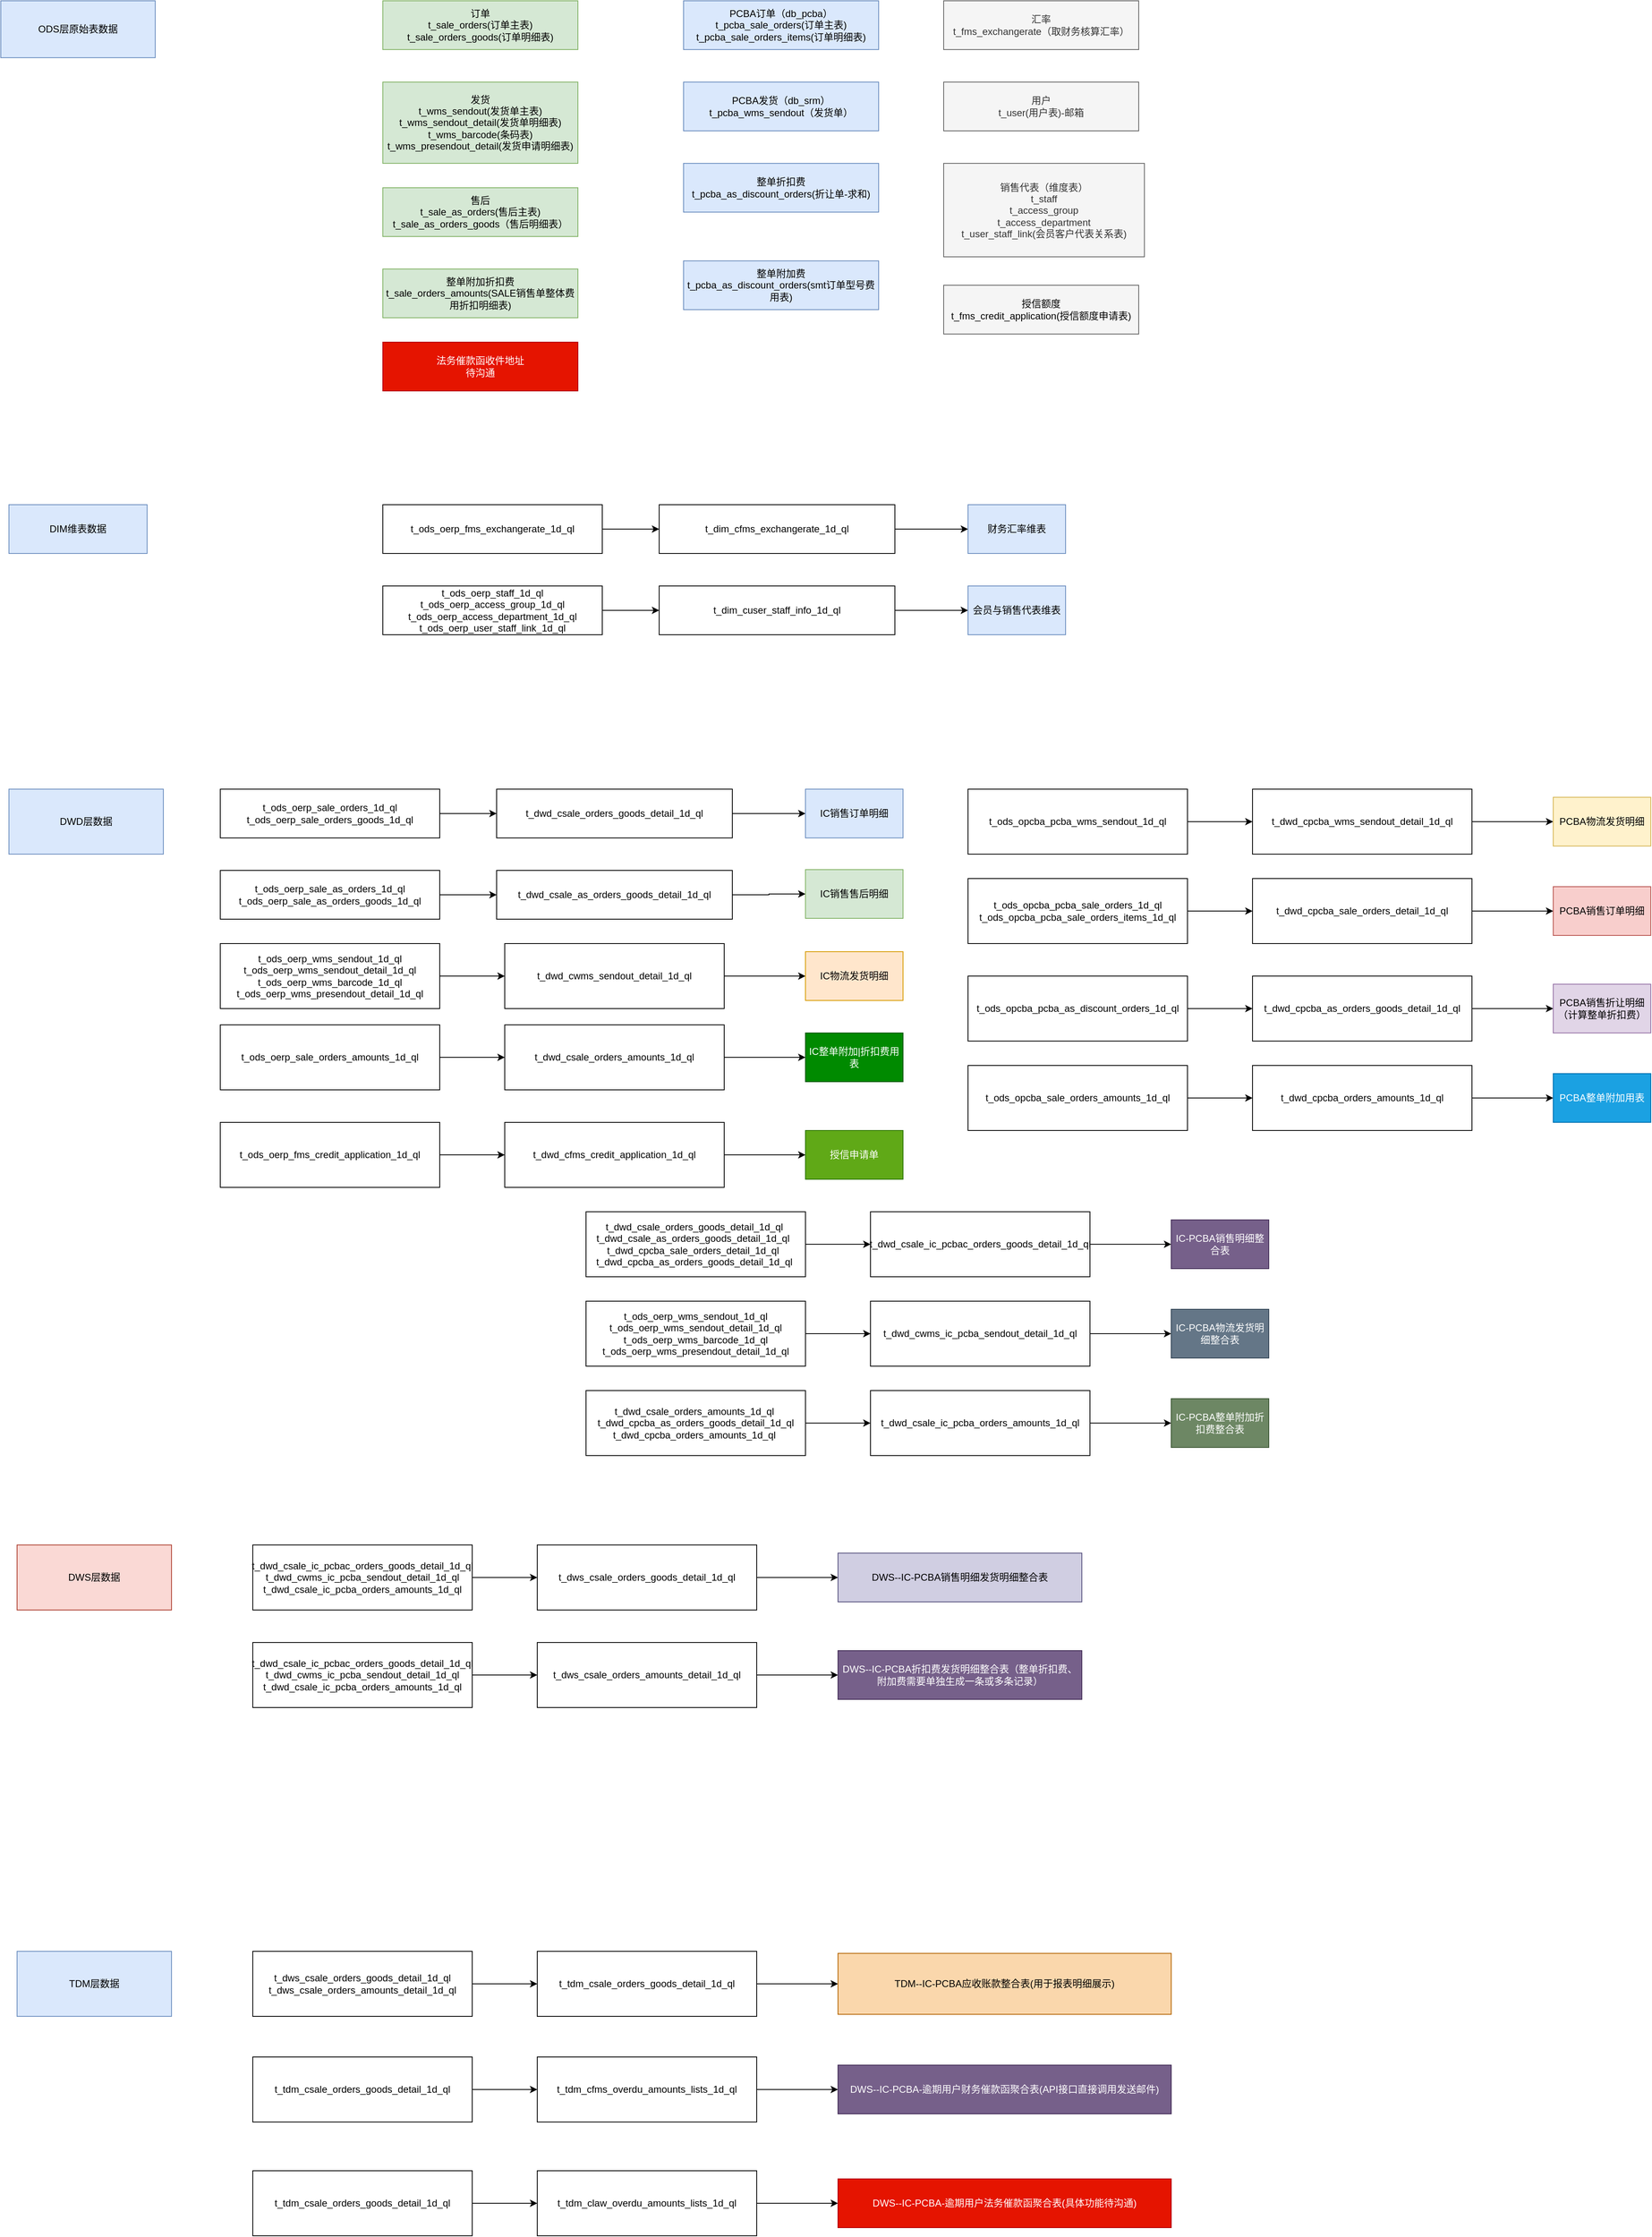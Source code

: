 <mxfile version="14.6.10" type="github">
  <diagram id="EMt0QNAx2J99hczBukC7" name="Page-1">
    <mxGraphModel dx="1907" dy="853" grid="1" gridSize="10" guides="1" tooltips="1" connect="1" arrows="1" fold="1" page="1" pageScale="1" pageWidth="827" pageHeight="1169" math="0" shadow="0">
      <root>
        <mxCell id="0" />
        <mxCell id="1" parent="0" />
        <mxCell id="C3T1x8RPN89TvurakHbP-7" value="订单&lt;br&gt;t_sale_orders(订单主表)&lt;br&gt;t_sale_orders_goods(订单明细表)" style="whiteSpace=wrap;html=1;rounded=0;fillColor=#d5e8d4;strokeColor=#82b366;" vertex="1" parent="1">
          <mxGeometry x="490" y="40" width="240" height="60" as="geometry" />
        </mxCell>
        <mxCell id="C3T1x8RPN89TvurakHbP-11" value="发货&lt;br&gt;t_wms_sendout(发货单主表)&lt;br&gt;t_wms_sendout_detail(发货单明细表)&lt;br&gt;t_wms_barcode(条码表)&lt;br&gt;t_wms_presendout_detail(发货申请明细表)" style="whiteSpace=wrap;html=1;rounded=0;fillColor=#d5e8d4;strokeColor=#82b366;" vertex="1" parent="1">
          <mxGeometry x="490" y="140" width="240" height="100" as="geometry" />
        </mxCell>
        <mxCell id="C3T1x8RPN89TvurakHbP-13" value="售后&lt;br&gt;t_sale_as_orders(售后主表)&lt;br&gt;t_sale_as_orders_goods（售后明细表）" style="whiteSpace=wrap;html=1;rounded=0;fillColor=#d5e8d4;strokeColor=#82b366;" vertex="1" parent="1">
          <mxGeometry x="490" y="270" width="240" height="60" as="geometry" />
        </mxCell>
        <mxCell id="C3T1x8RPN89TvurakHbP-21" value="用户&lt;br&gt;t_user(用户表)-邮箱" style="whiteSpace=wrap;html=1;rounded=0;fillColor=#f5f5f5;strokeColor=#666666;fontColor=#333333;" vertex="1" parent="1">
          <mxGeometry x="1180" y="140" width="240" height="60" as="geometry" />
        </mxCell>
        <mxCell id="C3T1x8RPN89TvurakHbP-23" value="销售代表（维度表）&lt;br&gt;t_staff&lt;br&gt;t_access_group&lt;br&gt;t_access_department&lt;br&gt;t_user_staff_link(会员客户代表关系表)" style="whiteSpace=wrap;html=1;rounded=0;fillColor=#f5f5f5;strokeColor=#666666;fontColor=#333333;" vertex="1" parent="1">
          <mxGeometry x="1180" y="240" width="247" height="115" as="geometry" />
        </mxCell>
        <mxCell id="C3T1x8RPN89TvurakHbP-24" value="汇率&lt;br&gt;t_fms_exchangerate（取财务核算汇率）" style="whiteSpace=wrap;html=1;rounded=0;fillColor=#f5f5f5;strokeColor=#666666;fontColor=#333333;" vertex="1" parent="1">
          <mxGeometry x="1180" y="40" width="240" height="60" as="geometry" />
        </mxCell>
        <mxCell id="C3T1x8RPN89TvurakHbP-39" value="ODS层原始表数据" style="rounded=0;whiteSpace=wrap;html=1;fillColor=#dae8fc;strokeColor=#6c8ebf;" vertex="1" parent="1">
          <mxGeometry x="20" y="40" width="190" height="70" as="geometry" />
        </mxCell>
        <mxCell id="C3T1x8RPN89TvurakHbP-43" value="法务催款函收件地址&lt;br&gt;待沟通" style="whiteSpace=wrap;html=1;rounded=0;fillColor=#e51400;strokeColor=#B20000;fontColor=#ffffff;" vertex="1" parent="1">
          <mxGeometry x="490" y="460" width="240" height="60" as="geometry" />
        </mxCell>
        <mxCell id="C3T1x8RPN89TvurakHbP-44" value="PCBA订单（db_pcba）&lt;br&gt;t_pcba_sale_orders(订单主表)&lt;br&gt;t_pcba_sale_orders_items(订单明细表)" style="whiteSpace=wrap;html=1;rounded=0;fillColor=#dae8fc;strokeColor=#6c8ebf;" vertex="1" parent="1">
          <mxGeometry x="860" y="40" width="240" height="60" as="geometry" />
        </mxCell>
        <mxCell id="C3T1x8RPN89TvurakHbP-45" value="整单折扣费&lt;br&gt;t_pcba_as_discount_orders(折让单-求和)" style="whiteSpace=wrap;html=1;rounded=0;fillColor=#dae8fc;strokeColor=#6c8ebf;" vertex="1" parent="1">
          <mxGeometry x="860" y="240" width="240" height="60" as="geometry" />
        </mxCell>
        <mxCell id="C3T1x8RPN89TvurakHbP-46" value="PCBA发货（db_srm）&lt;br&gt;t_pcba_wms_sendout（发货单）" style="whiteSpace=wrap;html=1;rounded=0;fillColor=#dae8fc;strokeColor=#6c8ebf;" vertex="1" parent="1">
          <mxGeometry x="860" y="140" width="240" height="60" as="geometry" />
        </mxCell>
        <mxCell id="C3T1x8RPN89TvurakHbP-50" value="&lt;span style=&quot;color: rgb(0 , 0 , 0) ; text-align: left&quot;&gt;授信额度&lt;br&gt;&lt;/span&gt;&lt;span style=&quot;color: rgb(0 , 0 , 0) ; text-align: left&quot;&gt;t_fms_credit_application(授信额度申请表)&lt;/span&gt;" style="whiteSpace=wrap;html=1;rounded=0;fillColor=#f5f5f5;strokeColor=#666666;fontColor=#333333;" vertex="1" parent="1">
          <mxGeometry x="1180" y="390" width="240" height="60" as="geometry" />
        </mxCell>
        <mxCell id="C3T1x8RPN89TvurakHbP-52" value="DWD层数据" style="rounded=0;whiteSpace=wrap;html=1;fillColor=#dae8fc;strokeColor=#6c8ebf;" vertex="1" parent="1">
          <mxGeometry x="30" y="1010" width="190" height="80" as="geometry" />
        </mxCell>
        <mxCell id="C3T1x8RPN89TvurakHbP-56" value="&lt;span style=&quot;color: rgb(0 , 0 , 0) ; text-align: left&quot;&gt;整单附加折扣费&lt;br&gt;&lt;/span&gt;&lt;span style=&quot;text-align: left&quot;&gt;&lt;font color=&quot;#000000&quot;&gt;t_sale_orders_amounts(&lt;/font&gt;&lt;/span&gt;&lt;span style=&quot;color: rgb(0 , 0 , 0) ; text-align: left&quot;&gt;SALE销售单整体费用折扣明细表&lt;/span&gt;&lt;span style=&quot;text-align: left&quot;&gt;&lt;font color=&quot;#000000&quot;&gt;)&lt;/font&gt;&lt;/span&gt;" style="whiteSpace=wrap;html=1;rounded=0;fillColor=#d5e8d4;strokeColor=#82b366;" vertex="1" parent="1">
          <mxGeometry x="490" y="370" width="240" height="60" as="geometry" />
        </mxCell>
        <mxCell id="C3T1x8RPN89TvurakHbP-57" value="整单附加费&lt;br&gt;t_pcba_as_discount_orders(smt订单型号费用表)" style="whiteSpace=wrap;html=1;rounded=0;fillColor=#dae8fc;strokeColor=#6c8ebf;" vertex="1" parent="1">
          <mxGeometry x="860" y="360" width="240" height="60" as="geometry" />
        </mxCell>
        <mxCell id="C3T1x8RPN89TvurakHbP-62" style="edgeStyle=orthogonalEdgeStyle;rounded=0;orthogonalLoop=1;jettySize=auto;html=1;exitX=1;exitY=0.5;exitDx=0;exitDy=0;" edge="1" parent="1" source="C3T1x8RPN89TvurakHbP-60" target="C3T1x8RPN89TvurakHbP-61">
          <mxGeometry relative="1" as="geometry" />
        </mxCell>
        <mxCell id="C3T1x8RPN89TvurakHbP-60" value="&lt;div&gt;t_ods_oerp_sale_orders_1d_ql&lt;/div&gt;&lt;div&gt;t_ods_oerp_sale_orders_goods_1d_ql&lt;/div&gt;" style="whiteSpace=wrap;html=1;rounded=0;" vertex="1" parent="1">
          <mxGeometry x="290" y="1010" width="270" height="60" as="geometry" />
        </mxCell>
        <mxCell id="C3T1x8RPN89TvurakHbP-64" value="" style="edgeStyle=orthogonalEdgeStyle;rounded=0;orthogonalLoop=1;jettySize=auto;html=1;" edge="1" parent="1" source="C3T1x8RPN89TvurakHbP-61" target="C3T1x8RPN89TvurakHbP-63">
          <mxGeometry relative="1" as="geometry" />
        </mxCell>
        <mxCell id="C3T1x8RPN89TvurakHbP-61" value="t_dwd_csale_orders_goods_detail_1d_ql" style="whiteSpace=wrap;html=1;rounded=0;" vertex="1" parent="1">
          <mxGeometry x="630" y="1010" width="290" height="60" as="geometry" />
        </mxCell>
        <mxCell id="C3T1x8RPN89TvurakHbP-63" value="IC销售订单明细" style="whiteSpace=wrap;html=1;rounded=0;fillColor=#dae8fc;strokeColor=#6c8ebf;" vertex="1" parent="1">
          <mxGeometry x="1010" y="1010" width="120" height="60" as="geometry" />
        </mxCell>
        <mxCell id="C3T1x8RPN89TvurakHbP-72" value="" style="edgeStyle=orthogonalEdgeStyle;rounded=0;orthogonalLoop=1;jettySize=auto;html=1;" edge="1" parent="1" source="C3T1x8RPN89TvurakHbP-70" target="C3T1x8RPN89TvurakHbP-71">
          <mxGeometry relative="1" as="geometry" />
        </mxCell>
        <mxCell id="C3T1x8RPN89TvurakHbP-70" value="&lt;div&gt;t_ods_oerp_sale_as_orders_1d_ql&lt;/div&gt;&lt;div&gt;t_ods_oerp_sale_as_orders_goods_1d_ql&lt;/div&gt;" style="whiteSpace=wrap;html=1;rounded=0;" vertex="1" parent="1">
          <mxGeometry x="290" y="1110" width="270" height="60" as="geometry" />
        </mxCell>
        <mxCell id="C3T1x8RPN89TvurakHbP-74" value="" style="edgeStyle=orthogonalEdgeStyle;rounded=0;orthogonalLoop=1;jettySize=auto;html=1;" edge="1" parent="1" source="C3T1x8RPN89TvurakHbP-71" target="C3T1x8RPN89TvurakHbP-73">
          <mxGeometry relative="1" as="geometry" />
        </mxCell>
        <mxCell id="C3T1x8RPN89TvurakHbP-71" value="t_dwd_csale_as_orders_goods_detail_1d_ql" style="whiteSpace=wrap;html=1;rounded=0;" vertex="1" parent="1">
          <mxGeometry x="630" y="1110" width="290" height="60" as="geometry" />
        </mxCell>
        <mxCell id="C3T1x8RPN89TvurakHbP-73" value="IC销售售后明细" style="whiteSpace=wrap;html=1;rounded=0;fillColor=#d5e8d4;strokeColor=#82b366;" vertex="1" parent="1">
          <mxGeometry x="1010" y="1109" width="120" height="60" as="geometry" />
        </mxCell>
        <mxCell id="C3T1x8RPN89TvurakHbP-77" value="" style="edgeStyle=orthogonalEdgeStyle;rounded=0;orthogonalLoop=1;jettySize=auto;html=1;" edge="1" parent="1" source="C3T1x8RPN89TvurakHbP-75" target="C3T1x8RPN89TvurakHbP-76">
          <mxGeometry relative="1" as="geometry" />
        </mxCell>
        <mxCell id="C3T1x8RPN89TvurakHbP-75" value="&lt;div&gt;t_ods_oerp_wms_sendout_1d_ql&lt;/div&gt;&lt;div&gt;t_ods_oerp_wms_sendout_detail_1d_ql&lt;/div&gt;&lt;div&gt;t_ods_oerp_wms_barcode_1d_ql&lt;/div&gt;&lt;div&gt;t_ods_oerp_wms_presendout_detail_1d_ql&lt;/div&gt;" style="whiteSpace=wrap;html=1;rounded=0;" vertex="1" parent="1">
          <mxGeometry x="290" y="1200" width="270" height="80" as="geometry" />
        </mxCell>
        <mxCell id="C3T1x8RPN89TvurakHbP-79" value="" style="edgeStyle=orthogonalEdgeStyle;rounded=0;orthogonalLoop=1;jettySize=auto;html=1;" edge="1" parent="1" source="C3T1x8RPN89TvurakHbP-76" target="C3T1x8RPN89TvurakHbP-78">
          <mxGeometry relative="1" as="geometry" />
        </mxCell>
        <mxCell id="C3T1x8RPN89TvurakHbP-76" value="t_dwd_cwms_sendout_detail_1d_ql" style="whiteSpace=wrap;html=1;rounded=0;" vertex="1" parent="1">
          <mxGeometry x="640" y="1200" width="270" height="80" as="geometry" />
        </mxCell>
        <mxCell id="C3T1x8RPN89TvurakHbP-78" value="IC物流发货明细" style="whiteSpace=wrap;html=1;rounded=0;fillColor=#ffe6cc;strokeColor=#d79b00;" vertex="1" parent="1">
          <mxGeometry x="1010" y="1210" width="120" height="60" as="geometry" />
        </mxCell>
        <mxCell id="C3T1x8RPN89TvurakHbP-82" value="" style="edgeStyle=orthogonalEdgeStyle;rounded=0;orthogonalLoop=1;jettySize=auto;html=1;" edge="1" parent="1" source="C3T1x8RPN89TvurakHbP-80" target="C3T1x8RPN89TvurakHbP-81">
          <mxGeometry relative="1" as="geometry" />
        </mxCell>
        <mxCell id="C3T1x8RPN89TvurakHbP-80" value="t_ods_opcba_pcba_wms_sendout_1d_ql" style="whiteSpace=wrap;html=1;rounded=0;" vertex="1" parent="1">
          <mxGeometry x="1210" y="1010" width="270" height="80" as="geometry" />
        </mxCell>
        <mxCell id="C3T1x8RPN89TvurakHbP-85" value="" style="edgeStyle=orthogonalEdgeStyle;rounded=0;orthogonalLoop=1;jettySize=auto;html=1;" edge="1" parent="1" source="C3T1x8RPN89TvurakHbP-81" target="C3T1x8RPN89TvurakHbP-84">
          <mxGeometry relative="1" as="geometry" />
        </mxCell>
        <mxCell id="C3T1x8RPN89TvurakHbP-81" value="t_dwd_cpcba_wms_sendout_detail_1d_ql" style="whiteSpace=wrap;html=1;rounded=0;" vertex="1" parent="1">
          <mxGeometry x="1560" y="1010" width="270" height="80" as="geometry" />
        </mxCell>
        <mxCell id="C3T1x8RPN89TvurakHbP-84" value="PCBA物流发货明细" style="whiteSpace=wrap;html=1;rounded=0;fillColor=#fff2cc;strokeColor=#d6b656;" vertex="1" parent="1">
          <mxGeometry x="1930" y="1020" width="120" height="60" as="geometry" />
        </mxCell>
        <mxCell id="C3T1x8RPN89TvurakHbP-88" value="" style="edgeStyle=orthogonalEdgeStyle;rounded=0;orthogonalLoop=1;jettySize=auto;html=1;" edge="1" parent="1" source="C3T1x8RPN89TvurakHbP-86" target="C3T1x8RPN89TvurakHbP-87">
          <mxGeometry relative="1" as="geometry" />
        </mxCell>
        <mxCell id="C3T1x8RPN89TvurakHbP-86" value="&lt;div&gt;t_ods_opcba_pcba_sale_orders_1d_ql&lt;/div&gt;&lt;div&gt;t_ods_opcba_pcba_sale_orders_items_1d_ql&lt;/div&gt;" style="whiteSpace=wrap;html=1;rounded=0;" vertex="1" parent="1">
          <mxGeometry x="1210" y="1120" width="270" height="80" as="geometry" />
        </mxCell>
        <mxCell id="C3T1x8RPN89TvurakHbP-90" value="" style="edgeStyle=orthogonalEdgeStyle;rounded=0;orthogonalLoop=1;jettySize=auto;html=1;" edge="1" parent="1" source="C3T1x8RPN89TvurakHbP-87" target="C3T1x8RPN89TvurakHbP-89">
          <mxGeometry relative="1" as="geometry" />
        </mxCell>
        <mxCell id="C3T1x8RPN89TvurakHbP-87" value="t_dwd_cpcba_sale_orders_detail_1d_ql" style="whiteSpace=wrap;html=1;rounded=0;" vertex="1" parent="1">
          <mxGeometry x="1560" y="1120" width="270" height="80" as="geometry" />
        </mxCell>
        <mxCell id="C3T1x8RPN89TvurakHbP-89" value="PCBA销售订单明细" style="whiteSpace=wrap;html=1;rounded=0;fillColor=#f8cecc;strokeColor=#b85450;" vertex="1" parent="1">
          <mxGeometry x="1930" y="1130" width="120" height="60" as="geometry" />
        </mxCell>
        <mxCell id="C3T1x8RPN89TvurakHbP-95" value="" style="edgeStyle=orthogonalEdgeStyle;rounded=0;orthogonalLoop=1;jettySize=auto;html=1;" edge="1" parent="1" source="C3T1x8RPN89TvurakHbP-91" target="C3T1x8RPN89TvurakHbP-94">
          <mxGeometry relative="1" as="geometry" />
        </mxCell>
        <mxCell id="C3T1x8RPN89TvurakHbP-91" value="t_ods_opcba_pcba_as_discount_orders_1d_ql" style="whiteSpace=wrap;html=1;rounded=0;" vertex="1" parent="1">
          <mxGeometry x="1210" y="1240" width="270" height="80" as="geometry" />
        </mxCell>
        <mxCell id="C3T1x8RPN89TvurakHbP-97" value="" style="edgeStyle=orthogonalEdgeStyle;rounded=0;orthogonalLoop=1;jettySize=auto;html=1;" edge="1" parent="1" source="C3T1x8RPN89TvurakHbP-94" target="C3T1x8RPN89TvurakHbP-96">
          <mxGeometry relative="1" as="geometry" />
        </mxCell>
        <mxCell id="C3T1x8RPN89TvurakHbP-94" value="t_dwd_cpcba_as_orders_goods_detail_1d_ql" style="whiteSpace=wrap;html=1;rounded=0;" vertex="1" parent="1">
          <mxGeometry x="1560" y="1240" width="270" height="80" as="geometry" />
        </mxCell>
        <mxCell id="C3T1x8RPN89TvurakHbP-96" value="PCBA销售折让明细（计算整单折扣费）" style="whiteSpace=wrap;html=1;rounded=0;fillColor=#e1d5e7;strokeColor=#9673a6;" vertex="1" parent="1">
          <mxGeometry x="1930" y="1250" width="120" height="60" as="geometry" />
        </mxCell>
        <mxCell id="C3T1x8RPN89TvurakHbP-100" value="" style="edgeStyle=orthogonalEdgeStyle;rounded=0;orthogonalLoop=1;jettySize=auto;html=1;" edge="1" parent="1" source="C3T1x8RPN89TvurakHbP-98" target="C3T1x8RPN89TvurakHbP-99">
          <mxGeometry relative="1" as="geometry" />
        </mxCell>
        <mxCell id="C3T1x8RPN89TvurakHbP-98" value="t_ods_oerp_fms_credit_application_1d_ql" style="whiteSpace=wrap;html=1;rounded=0;" vertex="1" parent="1">
          <mxGeometry x="290" y="1420" width="270" height="80" as="geometry" />
        </mxCell>
        <mxCell id="C3T1x8RPN89TvurakHbP-102" value="" style="edgeStyle=orthogonalEdgeStyle;rounded=0;orthogonalLoop=1;jettySize=auto;html=1;" edge="1" parent="1" source="C3T1x8RPN89TvurakHbP-99" target="C3T1x8RPN89TvurakHbP-101">
          <mxGeometry relative="1" as="geometry" />
        </mxCell>
        <mxCell id="C3T1x8RPN89TvurakHbP-99" value="t_dwd_cfms_credit_application_1d_ql" style="whiteSpace=wrap;html=1;rounded=0;" vertex="1" parent="1">
          <mxGeometry x="640" y="1420" width="270" height="80" as="geometry" />
        </mxCell>
        <mxCell id="C3T1x8RPN89TvurakHbP-101" value="授信申请单" style="whiteSpace=wrap;html=1;rounded=0;fillColor=#60a917;strokeColor=#2D7600;fontColor=#ffffff;" vertex="1" parent="1">
          <mxGeometry x="1010" y="1430" width="120" height="60" as="geometry" />
        </mxCell>
        <mxCell id="C3T1x8RPN89TvurakHbP-105" value="" style="edgeStyle=orthogonalEdgeStyle;rounded=0;orthogonalLoop=1;jettySize=auto;html=1;" edge="1" parent="1" source="C3T1x8RPN89TvurakHbP-103" target="C3T1x8RPN89TvurakHbP-104">
          <mxGeometry relative="1" as="geometry" />
        </mxCell>
        <mxCell id="C3T1x8RPN89TvurakHbP-103" value="t_ods_oerp_sale_orders_amounts_1d_ql" style="whiteSpace=wrap;html=1;rounded=0;" vertex="1" parent="1">
          <mxGeometry x="290" y="1300" width="270" height="80" as="geometry" />
        </mxCell>
        <mxCell id="C3T1x8RPN89TvurakHbP-107" value="" style="edgeStyle=orthogonalEdgeStyle;rounded=0;orthogonalLoop=1;jettySize=auto;html=1;" edge="1" parent="1" source="C3T1x8RPN89TvurakHbP-104" target="C3T1x8RPN89TvurakHbP-106">
          <mxGeometry relative="1" as="geometry" />
        </mxCell>
        <mxCell id="C3T1x8RPN89TvurakHbP-104" value="t_dwd_csale_orders_amounts_1d_ql" style="whiteSpace=wrap;html=1;rounded=0;" vertex="1" parent="1">
          <mxGeometry x="640" y="1300" width="270" height="80" as="geometry" />
        </mxCell>
        <mxCell id="C3T1x8RPN89TvurakHbP-106" value="IC整单附加|折扣费用表" style="whiteSpace=wrap;html=1;rounded=0;fillColor=#008a00;strokeColor=#005700;fontColor=#ffffff;" vertex="1" parent="1">
          <mxGeometry x="1010" y="1310" width="120" height="60" as="geometry" />
        </mxCell>
        <mxCell id="C3T1x8RPN89TvurakHbP-111" value="" style="edgeStyle=orthogonalEdgeStyle;rounded=0;orthogonalLoop=1;jettySize=auto;html=1;" edge="1" parent="1" source="C3T1x8RPN89TvurakHbP-108" target="C3T1x8RPN89TvurakHbP-110">
          <mxGeometry relative="1" as="geometry" />
        </mxCell>
        <mxCell id="C3T1x8RPN89TvurakHbP-108" value="t_ods_opcba_sale_orders_amounts_1d_ql" style="whiteSpace=wrap;html=1;rounded=0;" vertex="1" parent="1">
          <mxGeometry x="1210" y="1350" width="270" height="80" as="geometry" />
        </mxCell>
        <mxCell id="C3T1x8RPN89TvurakHbP-116" value="" style="edgeStyle=orthogonalEdgeStyle;rounded=0;orthogonalLoop=1;jettySize=auto;html=1;" edge="1" parent="1" source="C3T1x8RPN89TvurakHbP-109" target="C3T1x8RPN89TvurakHbP-115">
          <mxGeometry relative="1" as="geometry" />
        </mxCell>
        <mxCell id="C3T1x8RPN89TvurakHbP-109" value="&lt;div&gt;t_dwd_csale_orders_goods_detail_1d_ql&amp;nbsp;&lt;/div&gt;&lt;div&gt;t_dwd_csale_as_orders_goods_detail_1d_ql&amp;nbsp;&amp;nbsp;&lt;/div&gt;&lt;div&gt;t_dwd_cpcba_sale_orders_detail_1d_ql&amp;nbsp;&amp;nbsp;&lt;/div&gt;&lt;div&gt;t_dwd_cpcba_as_orders_goods_detail_1d_ql&amp;nbsp;&lt;/div&gt;" style="whiteSpace=wrap;html=1;rounded=0;" vertex="1" parent="1">
          <mxGeometry x="740" y="1530" width="270" height="80" as="geometry" />
        </mxCell>
        <mxCell id="C3T1x8RPN89TvurakHbP-113" value="" style="edgeStyle=orthogonalEdgeStyle;rounded=0;orthogonalLoop=1;jettySize=auto;html=1;" edge="1" parent="1" source="C3T1x8RPN89TvurakHbP-110" target="C3T1x8RPN89TvurakHbP-112">
          <mxGeometry relative="1" as="geometry" />
        </mxCell>
        <mxCell id="C3T1x8RPN89TvurakHbP-110" value="t_dwd_cpcba_orders_amounts_1d_ql" style="whiteSpace=wrap;html=1;rounded=0;" vertex="1" parent="1">
          <mxGeometry x="1560" y="1350" width="270" height="80" as="geometry" />
        </mxCell>
        <mxCell id="C3T1x8RPN89TvurakHbP-112" value="PCBA整单附加用表" style="whiteSpace=wrap;html=1;rounded=0;fillColor=#1ba1e2;strokeColor=#006EAF;fontColor=#ffffff;" vertex="1" parent="1">
          <mxGeometry x="1930" y="1360" width="120" height="60" as="geometry" />
        </mxCell>
        <mxCell id="C3T1x8RPN89TvurakHbP-118" value="" style="edgeStyle=orthogonalEdgeStyle;rounded=0;orthogonalLoop=1;jettySize=auto;html=1;" edge="1" parent="1" source="C3T1x8RPN89TvurakHbP-115" target="C3T1x8RPN89TvurakHbP-117">
          <mxGeometry relative="1" as="geometry" />
        </mxCell>
        <mxCell id="C3T1x8RPN89TvurakHbP-115" value="t_dwd_csale_ic_pcbac_orders_goods_detail_1d_ql" style="whiteSpace=wrap;html=1;rounded=0;" vertex="1" parent="1">
          <mxGeometry x="1090" y="1530" width="270" height="80" as="geometry" />
        </mxCell>
        <mxCell id="C3T1x8RPN89TvurakHbP-117" value="IC-PCBA销售明细整合表" style="whiteSpace=wrap;html=1;rounded=0;fillColor=#76608a;strokeColor=#432D57;fontColor=#ffffff;" vertex="1" parent="1">
          <mxGeometry x="1460" y="1540" width="120" height="60" as="geometry" />
        </mxCell>
        <mxCell id="C3T1x8RPN89TvurakHbP-122" value="" style="edgeStyle=orthogonalEdgeStyle;rounded=0;orthogonalLoop=1;jettySize=auto;html=1;" edge="1" parent="1" source="C3T1x8RPN89TvurakHbP-120" target="C3T1x8RPN89TvurakHbP-121">
          <mxGeometry relative="1" as="geometry" />
        </mxCell>
        <mxCell id="C3T1x8RPN89TvurakHbP-120" value="&lt;div&gt;t_ods_oerp_wms_sendout_1d_ql&lt;/div&gt;&lt;div&gt;t_ods_oerp_wms_sendout_detail_1d_ql&lt;/div&gt;&lt;div&gt;t_ods_oerp_wms_barcode_1d_ql&lt;/div&gt;&lt;div&gt;t_ods_oerp_wms_presendout_detail_1d_ql&lt;/div&gt;" style="whiteSpace=wrap;html=1;rounded=0;" vertex="1" parent="1">
          <mxGeometry x="740" y="1640" width="270" height="80" as="geometry" />
        </mxCell>
        <mxCell id="C3T1x8RPN89TvurakHbP-124" value="" style="edgeStyle=orthogonalEdgeStyle;rounded=0;orthogonalLoop=1;jettySize=auto;html=1;" edge="1" parent="1" source="C3T1x8RPN89TvurakHbP-121" target="C3T1x8RPN89TvurakHbP-123">
          <mxGeometry relative="1" as="geometry" />
        </mxCell>
        <mxCell id="C3T1x8RPN89TvurakHbP-121" value="t_dwd_cwms_ic_pcba_sendout_detail_1d_ql" style="whiteSpace=wrap;html=1;rounded=0;" vertex="1" parent="1">
          <mxGeometry x="1090" y="1640" width="270" height="80" as="geometry" />
        </mxCell>
        <mxCell id="C3T1x8RPN89TvurakHbP-123" value="IC-PCBA物流发货明细整合表" style="whiteSpace=wrap;html=1;rounded=0;fillColor=#647687;strokeColor=#314354;fontColor=#ffffff;" vertex="1" parent="1">
          <mxGeometry x="1460" y="1650" width="120" height="60" as="geometry" />
        </mxCell>
        <mxCell id="C3T1x8RPN89TvurakHbP-128" value="" style="edgeStyle=orthogonalEdgeStyle;rounded=0;orthogonalLoop=1;jettySize=auto;html=1;" edge="1" parent="1" source="C3T1x8RPN89TvurakHbP-126" target="C3T1x8RPN89TvurakHbP-127">
          <mxGeometry relative="1" as="geometry" />
        </mxCell>
        <mxCell id="C3T1x8RPN89TvurakHbP-126" value="&lt;div&gt;t_dwd_csale_orders_amounts_1d_ql&amp;nbsp;&lt;/div&gt;&lt;div&gt;t_dwd_cpcba_as_orders_goods_detail_1d_ql&lt;/div&gt;&lt;div&gt;t_dwd_cpcba_orders_amounts_1d_ql&amp;nbsp;&lt;/div&gt;" style="whiteSpace=wrap;html=1;rounded=0;" vertex="1" parent="1">
          <mxGeometry x="740" y="1750" width="270" height="80" as="geometry" />
        </mxCell>
        <mxCell id="C3T1x8RPN89TvurakHbP-130" value="" style="edgeStyle=orthogonalEdgeStyle;rounded=0;orthogonalLoop=1;jettySize=auto;html=1;" edge="1" parent="1" source="C3T1x8RPN89TvurakHbP-127" target="C3T1x8RPN89TvurakHbP-129">
          <mxGeometry relative="1" as="geometry" />
        </mxCell>
        <mxCell id="C3T1x8RPN89TvurakHbP-127" value="t_dwd_csale_ic_pcba_orders_amounts_1d_ql" style="whiteSpace=wrap;html=1;rounded=0;" vertex="1" parent="1">
          <mxGeometry x="1090" y="1750" width="270" height="80" as="geometry" />
        </mxCell>
        <mxCell id="C3T1x8RPN89TvurakHbP-129" value="IC-PCBA整单附加折扣费整合表" style="whiteSpace=wrap;html=1;rounded=0;fillColor=#6d8764;strokeColor=#3A5431;fontColor=#ffffff;" vertex="1" parent="1">
          <mxGeometry x="1460" y="1760" width="120" height="60" as="geometry" />
        </mxCell>
        <mxCell id="C3T1x8RPN89TvurakHbP-132" value="DWS层数据" style="rounded=0;whiteSpace=wrap;html=1;fillColor=#fad9d5;strokeColor=#ae4132;" vertex="1" parent="1">
          <mxGeometry x="40" y="1940" width="190" height="80" as="geometry" />
        </mxCell>
        <mxCell id="C3T1x8RPN89TvurakHbP-134" value="DIM维表数据" style="rounded=0;whiteSpace=wrap;html=1;fillColor=#dae8fc;strokeColor=#6c8ebf;" vertex="1" parent="1">
          <mxGeometry x="30" y="660" width="170" height="60" as="geometry" />
        </mxCell>
        <mxCell id="C3T1x8RPN89TvurakHbP-135" style="edgeStyle=orthogonalEdgeStyle;rounded=0;orthogonalLoop=1;jettySize=auto;html=1;exitX=1;exitY=0.5;exitDx=0;exitDy=0;" edge="1" parent="1" source="C3T1x8RPN89TvurakHbP-136" target="C3T1x8RPN89TvurakHbP-138">
          <mxGeometry relative="1" as="geometry" />
        </mxCell>
        <mxCell id="C3T1x8RPN89TvurakHbP-136" value="t_ods_oerp_fms_exchangerate_1d_ql" style="whiteSpace=wrap;html=1;rounded=0;" vertex="1" parent="1">
          <mxGeometry x="490" y="660" width="270" height="60" as="geometry" />
        </mxCell>
        <mxCell id="C3T1x8RPN89TvurakHbP-137" value="" style="edgeStyle=orthogonalEdgeStyle;rounded=0;orthogonalLoop=1;jettySize=auto;html=1;" edge="1" parent="1" source="C3T1x8RPN89TvurakHbP-138" target="C3T1x8RPN89TvurakHbP-139">
          <mxGeometry relative="1" as="geometry" />
        </mxCell>
        <mxCell id="C3T1x8RPN89TvurakHbP-138" value="t_dim_cfms_exchangerate_1d_ql" style="whiteSpace=wrap;html=1;rounded=0;" vertex="1" parent="1">
          <mxGeometry x="830" y="660" width="290" height="60" as="geometry" />
        </mxCell>
        <mxCell id="C3T1x8RPN89TvurakHbP-139" value="财务汇率维表" style="whiteSpace=wrap;html=1;rounded=0;fillColor=#dae8fc;strokeColor=#6c8ebf;" vertex="1" parent="1">
          <mxGeometry x="1210" y="660" width="120" height="60" as="geometry" />
        </mxCell>
        <mxCell id="C3T1x8RPN89TvurakHbP-141" style="edgeStyle=orthogonalEdgeStyle;rounded=0;orthogonalLoop=1;jettySize=auto;html=1;exitX=1;exitY=0.5;exitDx=0;exitDy=0;" edge="1" parent="1" source="C3T1x8RPN89TvurakHbP-142" target="C3T1x8RPN89TvurakHbP-144">
          <mxGeometry relative="1" as="geometry" />
        </mxCell>
        <mxCell id="C3T1x8RPN89TvurakHbP-142" value="&lt;div&gt;t_ods_oerp_staff_1d_ql&lt;/div&gt;&lt;div&gt;t_ods_oerp_access_group_1d_ql&lt;/div&gt;&lt;div&gt;t_ods_oerp_access_department_1d_ql&lt;/div&gt;&lt;div&gt;t_ods_oerp_user_staff_link_1d_ql&lt;/div&gt;" style="whiteSpace=wrap;html=1;rounded=0;" vertex="1" parent="1">
          <mxGeometry x="490" y="760" width="270" height="60" as="geometry" />
        </mxCell>
        <mxCell id="C3T1x8RPN89TvurakHbP-143" value="" style="edgeStyle=orthogonalEdgeStyle;rounded=0;orthogonalLoop=1;jettySize=auto;html=1;" edge="1" parent="1" source="C3T1x8RPN89TvurakHbP-144" target="C3T1x8RPN89TvurakHbP-145">
          <mxGeometry relative="1" as="geometry" />
        </mxCell>
        <mxCell id="C3T1x8RPN89TvurakHbP-144" value="t_dim_cuser_staff_info_1d_ql" style="whiteSpace=wrap;html=1;rounded=0;" vertex="1" parent="1">
          <mxGeometry x="830" y="760" width="290" height="60" as="geometry" />
        </mxCell>
        <mxCell id="C3T1x8RPN89TvurakHbP-145" value="会员与销售代表维表" style="whiteSpace=wrap;html=1;rounded=0;fillColor=#dae8fc;strokeColor=#6c8ebf;" vertex="1" parent="1">
          <mxGeometry x="1210" y="760" width="120" height="60" as="geometry" />
        </mxCell>
        <mxCell id="C3T1x8RPN89TvurakHbP-146" value="" style="edgeStyle=orthogonalEdgeStyle;rounded=0;orthogonalLoop=1;jettySize=auto;html=1;" edge="1" parent="1" source="C3T1x8RPN89TvurakHbP-147" target="C3T1x8RPN89TvurakHbP-149">
          <mxGeometry relative="1" as="geometry" />
        </mxCell>
        <mxCell id="C3T1x8RPN89TvurakHbP-147" value="&lt;div&gt;t_dwd_csale_ic_pcbac_orders_goods_detail_1d_ql&lt;/div&gt;&lt;div&gt;t_dwd_cwms_ic_pcba_sendout_detail_1d_ql&lt;/div&gt;&lt;div&gt;t_dwd_csale_ic_pcba_orders_amounts_1d_ql&lt;/div&gt;" style="whiteSpace=wrap;html=1;rounded=0;" vertex="1" parent="1">
          <mxGeometry x="330" y="1940" width="270" height="80" as="geometry" />
        </mxCell>
        <mxCell id="C3T1x8RPN89TvurakHbP-148" value="" style="edgeStyle=orthogonalEdgeStyle;rounded=0;orthogonalLoop=1;jettySize=auto;html=1;" edge="1" parent="1" source="C3T1x8RPN89TvurakHbP-149" target="C3T1x8RPN89TvurakHbP-150">
          <mxGeometry relative="1" as="geometry" />
        </mxCell>
        <mxCell id="C3T1x8RPN89TvurakHbP-149" value="t_dws_csale_orders_goods_detail_1d_ql" style="whiteSpace=wrap;html=1;rounded=0;" vertex="1" parent="1">
          <mxGeometry x="680" y="1940" width="270" height="80" as="geometry" />
        </mxCell>
        <mxCell id="C3T1x8RPN89TvurakHbP-150" value="DWS--IC-PCBA销售明细发货明细整合表" style="whiteSpace=wrap;html=1;rounded=0;fillColor=#d0cee2;strokeColor=#56517e;" vertex="1" parent="1">
          <mxGeometry x="1050" y="1950" width="300" height="60" as="geometry" />
        </mxCell>
        <mxCell id="C3T1x8RPN89TvurakHbP-151" value="" style="edgeStyle=orthogonalEdgeStyle;rounded=0;orthogonalLoop=1;jettySize=auto;html=1;" edge="1" parent="1" source="C3T1x8RPN89TvurakHbP-152" target="C3T1x8RPN89TvurakHbP-154">
          <mxGeometry relative="1" as="geometry" />
        </mxCell>
        <mxCell id="C3T1x8RPN89TvurakHbP-152" value="&lt;div&gt;t_dwd_csale_ic_pcbac_orders_goods_detail_1d_ql&lt;/div&gt;&lt;div&gt;t_dwd_cwms_ic_pcba_sendout_detail_1d_ql&lt;/div&gt;&lt;div&gt;t_dwd_csale_ic_pcba_orders_amounts_1d_ql&lt;/div&gt;" style="whiteSpace=wrap;html=1;rounded=0;" vertex="1" parent="1">
          <mxGeometry x="330" y="2060" width="270" height="80" as="geometry" />
        </mxCell>
        <mxCell id="C3T1x8RPN89TvurakHbP-153" value="" style="edgeStyle=orthogonalEdgeStyle;rounded=0;orthogonalLoop=1;jettySize=auto;html=1;" edge="1" parent="1" source="C3T1x8RPN89TvurakHbP-154" target="C3T1x8RPN89TvurakHbP-155">
          <mxGeometry relative="1" as="geometry" />
        </mxCell>
        <mxCell id="C3T1x8RPN89TvurakHbP-154" value="t_dws_csale_orders_amounts_detail_1d_ql" style="whiteSpace=wrap;html=1;rounded=0;" vertex="1" parent="1">
          <mxGeometry x="680" y="2060" width="270" height="80" as="geometry" />
        </mxCell>
        <mxCell id="C3T1x8RPN89TvurakHbP-155" value="DWS--IC-PCBA折扣费发货明细整合表（整单折扣费、附加费需要单独生成一条或多条记录）" style="whiteSpace=wrap;html=1;rounded=0;fillColor=#76608a;strokeColor=#432D57;fontColor=#ffffff;" vertex="1" parent="1">
          <mxGeometry x="1050" y="2070" width="300" height="60" as="geometry" />
        </mxCell>
        <mxCell id="C3T1x8RPN89TvurakHbP-156" value="TDM层数据" style="rounded=0;whiteSpace=wrap;html=1;fillColor=#dae8fc;strokeColor=#6c8ebf;" vertex="1" parent="1">
          <mxGeometry x="40" y="2440" width="190" height="80" as="geometry" />
        </mxCell>
        <mxCell id="C3T1x8RPN89TvurakHbP-158" value="" style="edgeStyle=orthogonalEdgeStyle;rounded=0;orthogonalLoop=1;jettySize=auto;html=1;" edge="1" parent="1" source="C3T1x8RPN89TvurakHbP-159" target="C3T1x8RPN89TvurakHbP-161">
          <mxGeometry relative="1" as="geometry" />
        </mxCell>
        <mxCell id="C3T1x8RPN89TvurakHbP-159" value="&lt;span style=&quot;text-align: left&quot;&gt;t_dws_csale_orders_goods_detail_1d_ql&lt;/span&gt;&lt;br style=&quot;text-align: left&quot;&gt;&lt;span style=&quot;text-align: left&quot;&gt;t_dws_csale_orders_amounts_detail_1d_ql&lt;/span&gt;" style="whiteSpace=wrap;html=1;rounded=0;" vertex="1" parent="1">
          <mxGeometry x="330" y="2440" width="270" height="80" as="geometry" />
        </mxCell>
        <mxCell id="C3T1x8RPN89TvurakHbP-160" value="" style="edgeStyle=orthogonalEdgeStyle;rounded=0;orthogonalLoop=1;jettySize=auto;html=1;" edge="1" parent="1" source="C3T1x8RPN89TvurakHbP-161" target="C3T1x8RPN89TvurakHbP-162">
          <mxGeometry relative="1" as="geometry" />
        </mxCell>
        <mxCell id="C3T1x8RPN89TvurakHbP-161" value="t_tdm_csale_orders_goods_detail_1d_ql" style="whiteSpace=wrap;html=1;rounded=0;" vertex="1" parent="1">
          <mxGeometry x="680" y="2440" width="270" height="80" as="geometry" />
        </mxCell>
        <mxCell id="C3T1x8RPN89TvurakHbP-162" value="TDM--IC-PCBA应收账款整合表(用于报表明细展示)" style="whiteSpace=wrap;html=1;rounded=0;fillColor=#fad7ac;strokeColor=#b46504;" vertex="1" parent="1">
          <mxGeometry x="1050" y="2442.5" width="410" height="75" as="geometry" />
        </mxCell>
        <mxCell id="C3T1x8RPN89TvurakHbP-166" value="" style="edgeStyle=orthogonalEdgeStyle;rounded=0;orthogonalLoop=1;jettySize=auto;html=1;" edge="1" parent="1" source="C3T1x8RPN89TvurakHbP-167" target="C3T1x8RPN89TvurakHbP-169">
          <mxGeometry relative="1" as="geometry" />
        </mxCell>
        <mxCell id="C3T1x8RPN89TvurakHbP-167" value="t_tdm_csale_orders_goods_detail_1d_ql" style="whiteSpace=wrap;html=1;rounded=0;" vertex="1" parent="1">
          <mxGeometry x="330" y="2570" width="270" height="80" as="geometry" />
        </mxCell>
        <mxCell id="C3T1x8RPN89TvurakHbP-168" value="" style="edgeStyle=orthogonalEdgeStyle;rounded=0;orthogonalLoop=1;jettySize=auto;html=1;" edge="1" parent="1" source="C3T1x8RPN89TvurakHbP-169" target="C3T1x8RPN89TvurakHbP-170">
          <mxGeometry relative="1" as="geometry" />
        </mxCell>
        <mxCell id="C3T1x8RPN89TvurakHbP-169" value="t_tdm_cfms_overdu_amounts_lists_1d_ql" style="whiteSpace=wrap;html=1;rounded=0;" vertex="1" parent="1">
          <mxGeometry x="680" y="2570" width="270" height="80" as="geometry" />
        </mxCell>
        <mxCell id="C3T1x8RPN89TvurakHbP-170" value="DWS--IC-PCBA-逾期用户财务催款函聚合表(API接口直接调用发送邮件)" style="whiteSpace=wrap;html=1;rounded=0;fillColor=#76608a;strokeColor=#432D57;fontColor=#ffffff;" vertex="1" parent="1">
          <mxGeometry x="1050" y="2580" width="410" height="60" as="geometry" />
        </mxCell>
        <mxCell id="C3T1x8RPN89TvurakHbP-174" value="" style="edgeStyle=orthogonalEdgeStyle;rounded=0;orthogonalLoop=1;jettySize=auto;html=1;" edge="1" parent="1" source="C3T1x8RPN89TvurakHbP-175" target="C3T1x8RPN89TvurakHbP-177">
          <mxGeometry relative="1" as="geometry" />
        </mxCell>
        <mxCell id="C3T1x8RPN89TvurakHbP-175" value="t_tdm_csale_orders_goods_detail_1d_ql" style="whiteSpace=wrap;html=1;rounded=0;" vertex="1" parent="1">
          <mxGeometry x="330" y="2710" width="270" height="80" as="geometry" />
        </mxCell>
        <mxCell id="C3T1x8RPN89TvurakHbP-176" value="" style="edgeStyle=orthogonalEdgeStyle;rounded=0;orthogonalLoop=1;jettySize=auto;html=1;" edge="1" parent="1" source="C3T1x8RPN89TvurakHbP-177" target="C3T1x8RPN89TvurakHbP-178">
          <mxGeometry relative="1" as="geometry" />
        </mxCell>
        <mxCell id="C3T1x8RPN89TvurakHbP-177" value="t_tdm_claw_overdu_amounts_lists_1d_ql" style="whiteSpace=wrap;html=1;rounded=0;" vertex="1" parent="1">
          <mxGeometry x="680" y="2710" width="270" height="80" as="geometry" />
        </mxCell>
        <mxCell id="C3T1x8RPN89TvurakHbP-178" value="DWS--IC-PCBA-逾期用户法务催款函聚合表(具体功能待沟通)" style="whiteSpace=wrap;html=1;rounded=0;fillColor=#e51400;strokeColor=#B20000;fontColor=#ffffff;" vertex="1" parent="1">
          <mxGeometry x="1050" y="2720" width="410" height="60" as="geometry" />
        </mxCell>
      </root>
    </mxGraphModel>
  </diagram>
</mxfile>
